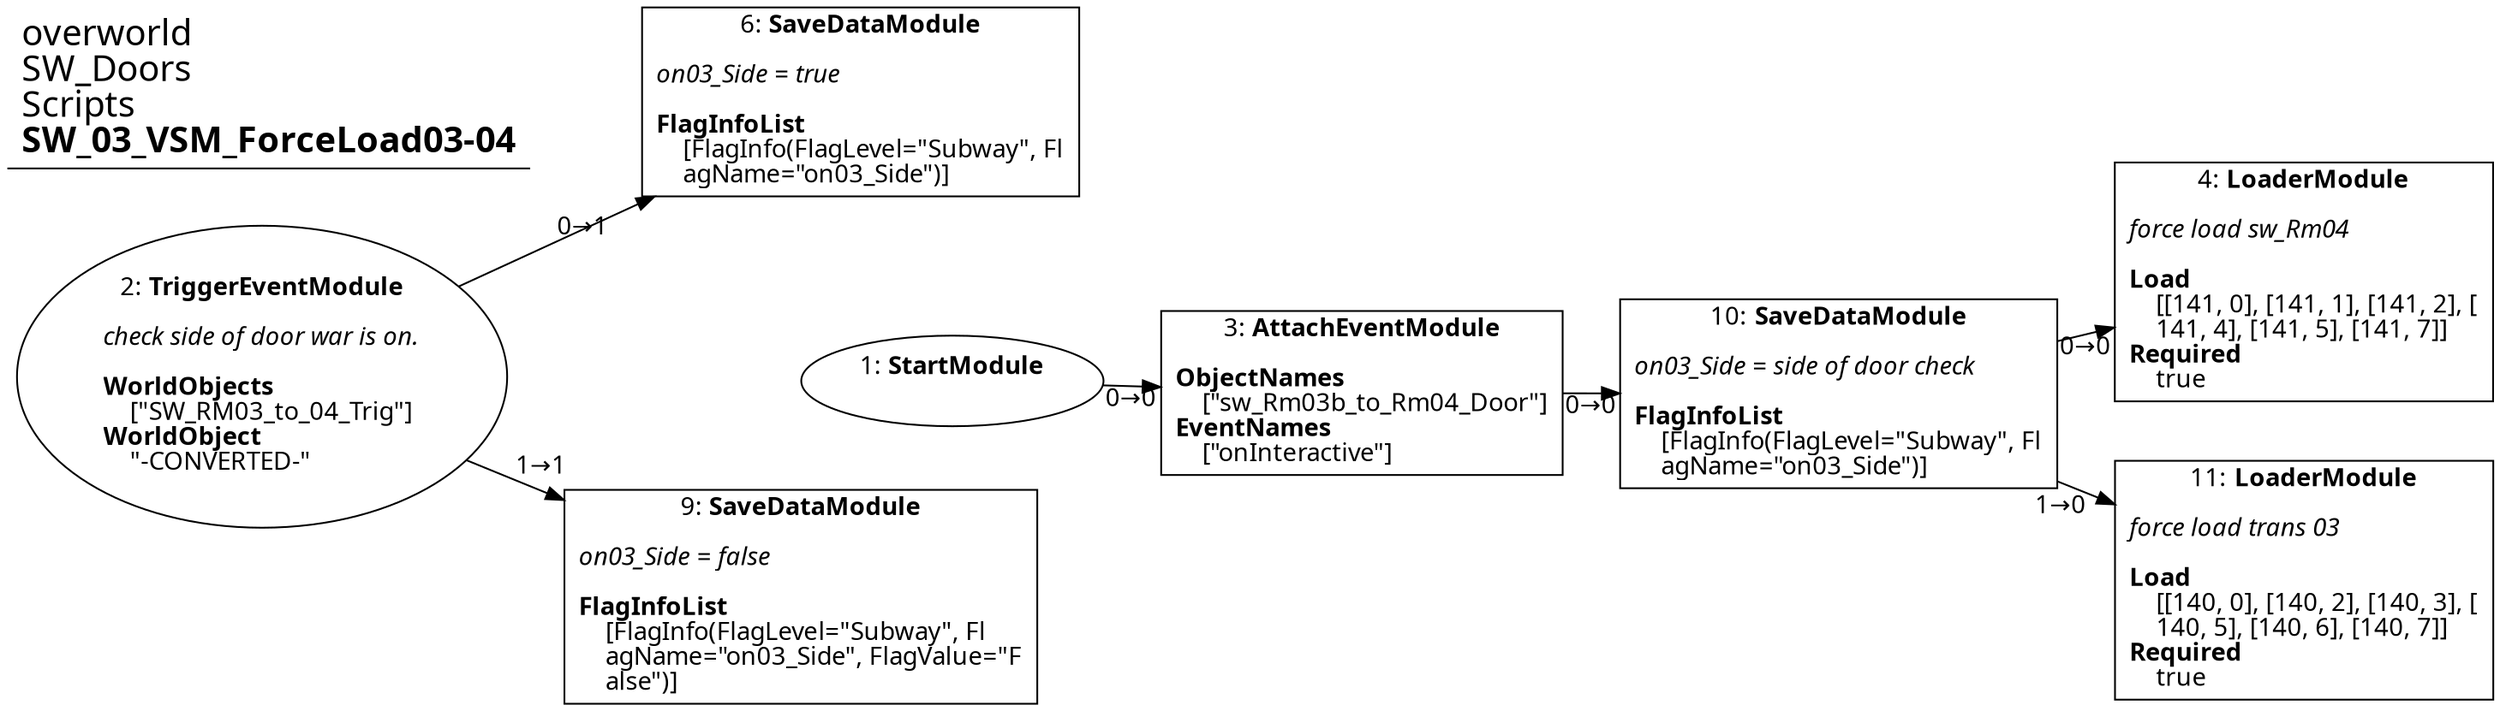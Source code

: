 digraph {
    layout = fdp;
    overlap = prism;
    sep = "+16";
    splines = spline;

    node [ shape = box ];

    graph [ fontname = "Segoe UI" ];
    node [ fontname = "Segoe UI" ];
    edge [ fontname = "Segoe UI" ];

    1 [ label = <1: <b>StartModule</b><br/><br/>> ];
    1 [ shape = oval ]
    1 [ pos = "0.4,-0.18800001!" ];
    1 -> 3 [ label = "0→0" ];

    2 [ label = <2: <b>TriggerEventModule</b><br/><br/><i>check side of door war is on.<br align="left"/></i><br align="left"/><b>WorldObjects</b><br align="left"/>    [&quot;SW_RM03_to_04_Trig&quot;]<br align="left"/><b>WorldObject</b><br align="left"/>    &quot;-CONVERTED-&quot;<br align="left"/>> ];
    2 [ shape = oval ]
    2 [ pos = "0.034,-0.17300001!" ];
    2 -> 6 [ label = "0→1" ];
    2 -> 9 [ label = "1→1" ];

    3 [ label = <3: <b>AttachEventModule</b><br/><br/><b>ObjectNames</b><br align="left"/>    [&quot;sw_Rm03b_to_Rm04_Door&quot;]<br align="left"/><b>EventNames</b><br align="left"/>    [&quot;onInteractive&quot;]<br align="left"/>> ];
    3 [ pos = "0.56200004,-0.18800001!" ];
    3 -> 10 [ label = "0→0" ];

    4 [ label = <4: <b>LoaderModule</b><br/><br/><i>force load sw_Rm04<br align="left"/></i><br align="left"/><b>Load</b><br align="left"/>    [[141, 0], [141, 1], [141, 2], [<br align="left"/>    141, 4], [141, 5], [141, 7]]<br align="left"/><b>Required</b><br align="left"/>    true<br align="left"/>> ];
    4 [ pos = "0.99500006,-0.15!" ];

    6 [ label = <6: <b>SaveDataModule</b><br/><br/><i>on03_Side = true<br align="left"/></i><br align="left"/><b>FlagInfoList</b><br align="left"/>    [FlagInfo(FlagLevel=&quot;Subway&quot;, Fl<br align="left"/>    agName=&quot;on03_Side&quot;)]<br align="left"/>> ];
    6 [ pos = "0.30900002,-0.039!" ];

    9 [ label = <9: <b>SaveDataModule</b><br/><br/><i>on03_Side = false<br align="left"/></i><br align="left"/><b>FlagInfoList</b><br align="left"/>    [FlagInfo(FlagLevel=&quot;Subway&quot;, Fl<br align="left"/>    agName=&quot;on03_Side&quot;, FlagValue=&quot;F<br align="left"/>    alse&quot;)]<br align="left"/>> ];
    9 [ pos = "0.30900002,-0.27400002!" ];

    10 [ label = <10: <b>SaveDataModule</b><br/><br/><i>on03_Side = side of door check<br align="left"/></i><br align="left"/><b>FlagInfoList</b><br align="left"/>    [FlagInfo(FlagLevel=&quot;Subway&quot;, Fl<br align="left"/>    agName=&quot;on03_Side&quot;)]<br align="left"/>> ];
    10 [ pos = "0.76000005,-0.18800001!" ];
    10 -> 4 [ label = "0→0" ];
    10 -> 11 [ label = "1→0" ];

    11 [ label = <11: <b>LoaderModule</b><br/><br/><i>force load trans 03<br align="left"/></i><br align="left"/><b>Load</b><br align="left"/>    [[140, 0], [140, 2], [140, 3], [<br align="left"/>    140, 5], [140, 6], [140, 7]]<br align="left"/><b>Required</b><br align="left"/>    true<br align="left"/>> ];
    11 [ pos = "0.99600005,-0.26000002!" ];

    title [ pos = "0.033,-0.038000003!" ];
    title [ shape = underline ];
    title [ label = <<font point-size="20">overworld<br align="left"/>SW_Doors<br align="left"/>Scripts<br align="left"/><b>SW_03_VSM_ForceLoad03-04</b><br align="left"/></font>> ];
}
